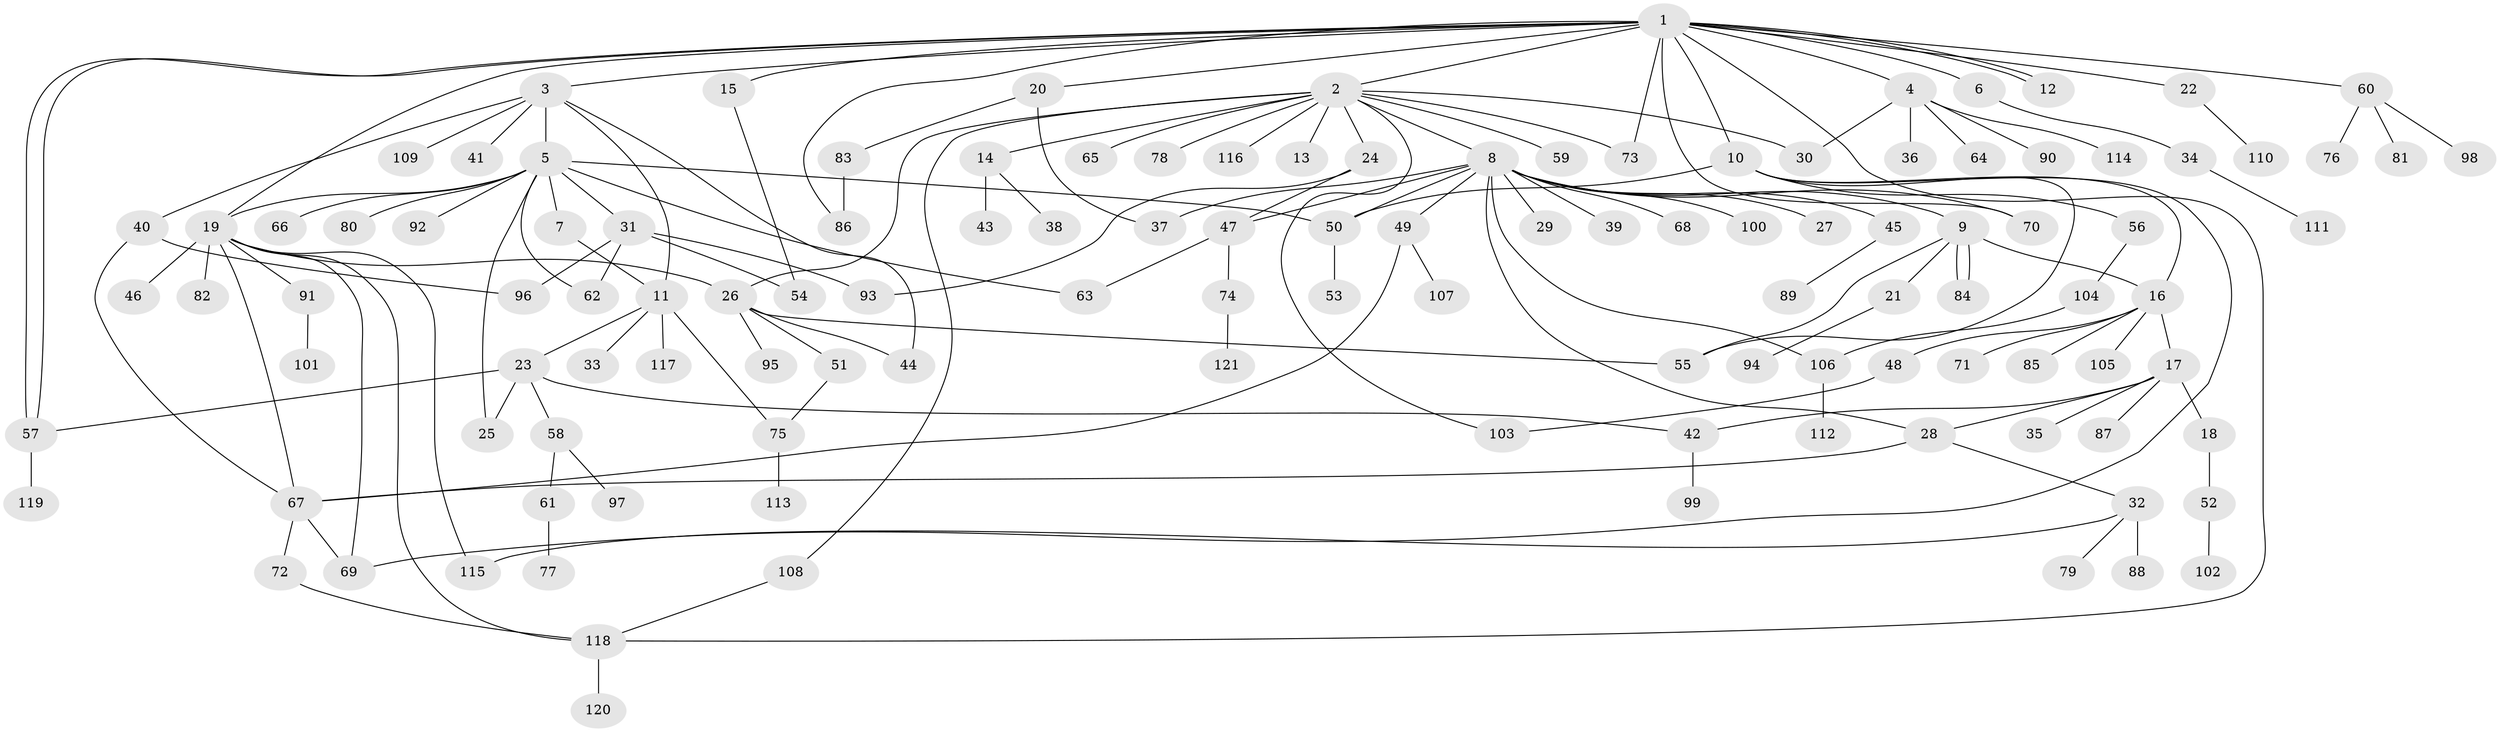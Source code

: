 // Generated by graph-tools (version 1.1) at 2025/01/03/09/25 03:01:40]
// undirected, 121 vertices, 159 edges
graph export_dot {
graph [start="1"]
  node [color=gray90,style=filled];
  1;
  2;
  3;
  4;
  5;
  6;
  7;
  8;
  9;
  10;
  11;
  12;
  13;
  14;
  15;
  16;
  17;
  18;
  19;
  20;
  21;
  22;
  23;
  24;
  25;
  26;
  27;
  28;
  29;
  30;
  31;
  32;
  33;
  34;
  35;
  36;
  37;
  38;
  39;
  40;
  41;
  42;
  43;
  44;
  45;
  46;
  47;
  48;
  49;
  50;
  51;
  52;
  53;
  54;
  55;
  56;
  57;
  58;
  59;
  60;
  61;
  62;
  63;
  64;
  65;
  66;
  67;
  68;
  69;
  70;
  71;
  72;
  73;
  74;
  75;
  76;
  77;
  78;
  79;
  80;
  81;
  82;
  83;
  84;
  85;
  86;
  87;
  88;
  89;
  90;
  91;
  92;
  93;
  94;
  95;
  96;
  97;
  98;
  99;
  100;
  101;
  102;
  103;
  104;
  105;
  106;
  107;
  108;
  109;
  110;
  111;
  112;
  113;
  114;
  115;
  116;
  117;
  118;
  119;
  120;
  121;
  1 -- 2;
  1 -- 3;
  1 -- 4;
  1 -- 6;
  1 -- 10;
  1 -- 12;
  1 -- 12;
  1 -- 15;
  1 -- 19;
  1 -- 20;
  1 -- 22;
  1 -- 57;
  1 -- 57;
  1 -- 60;
  1 -- 70;
  1 -- 73;
  1 -- 86;
  1 -- 118;
  2 -- 8;
  2 -- 13;
  2 -- 14;
  2 -- 24;
  2 -- 26;
  2 -- 30;
  2 -- 59;
  2 -- 65;
  2 -- 73;
  2 -- 78;
  2 -- 103;
  2 -- 108;
  2 -- 116;
  3 -- 5;
  3 -- 11;
  3 -- 40;
  3 -- 41;
  3 -- 44;
  3 -- 109;
  4 -- 30;
  4 -- 36;
  4 -- 64;
  4 -- 90;
  4 -- 114;
  5 -- 7;
  5 -- 19;
  5 -- 25;
  5 -- 31;
  5 -- 50;
  5 -- 62;
  5 -- 63;
  5 -- 66;
  5 -- 80;
  5 -- 92;
  6 -- 34;
  7 -- 11;
  8 -- 9;
  8 -- 27;
  8 -- 28;
  8 -- 29;
  8 -- 37;
  8 -- 39;
  8 -- 45;
  8 -- 47;
  8 -- 49;
  8 -- 50;
  8 -- 68;
  8 -- 70;
  8 -- 100;
  8 -- 106;
  9 -- 16;
  9 -- 21;
  9 -- 55;
  9 -- 84;
  9 -- 84;
  10 -- 16;
  10 -- 50;
  10 -- 55;
  10 -- 56;
  10 -- 69;
  11 -- 23;
  11 -- 33;
  11 -- 75;
  11 -- 117;
  14 -- 38;
  14 -- 43;
  15 -- 54;
  16 -- 17;
  16 -- 48;
  16 -- 71;
  16 -- 85;
  16 -- 105;
  17 -- 18;
  17 -- 28;
  17 -- 35;
  17 -- 42;
  17 -- 87;
  18 -- 52;
  19 -- 26;
  19 -- 46;
  19 -- 67;
  19 -- 69;
  19 -- 82;
  19 -- 91;
  19 -- 115;
  19 -- 118;
  20 -- 37;
  20 -- 83;
  21 -- 94;
  22 -- 110;
  23 -- 25;
  23 -- 42;
  23 -- 57;
  23 -- 58;
  24 -- 47;
  24 -- 93;
  26 -- 44;
  26 -- 51;
  26 -- 55;
  26 -- 95;
  28 -- 32;
  28 -- 67;
  31 -- 54;
  31 -- 62;
  31 -- 93;
  31 -- 96;
  32 -- 79;
  32 -- 88;
  32 -- 115;
  34 -- 111;
  40 -- 67;
  40 -- 96;
  42 -- 99;
  45 -- 89;
  47 -- 63;
  47 -- 74;
  48 -- 103;
  49 -- 67;
  49 -- 107;
  50 -- 53;
  51 -- 75;
  52 -- 102;
  56 -- 104;
  57 -- 119;
  58 -- 61;
  58 -- 97;
  60 -- 76;
  60 -- 81;
  60 -- 98;
  61 -- 77;
  67 -- 69;
  67 -- 72;
  72 -- 118;
  74 -- 121;
  75 -- 113;
  83 -- 86;
  91 -- 101;
  104 -- 106;
  106 -- 112;
  108 -- 118;
  118 -- 120;
}
